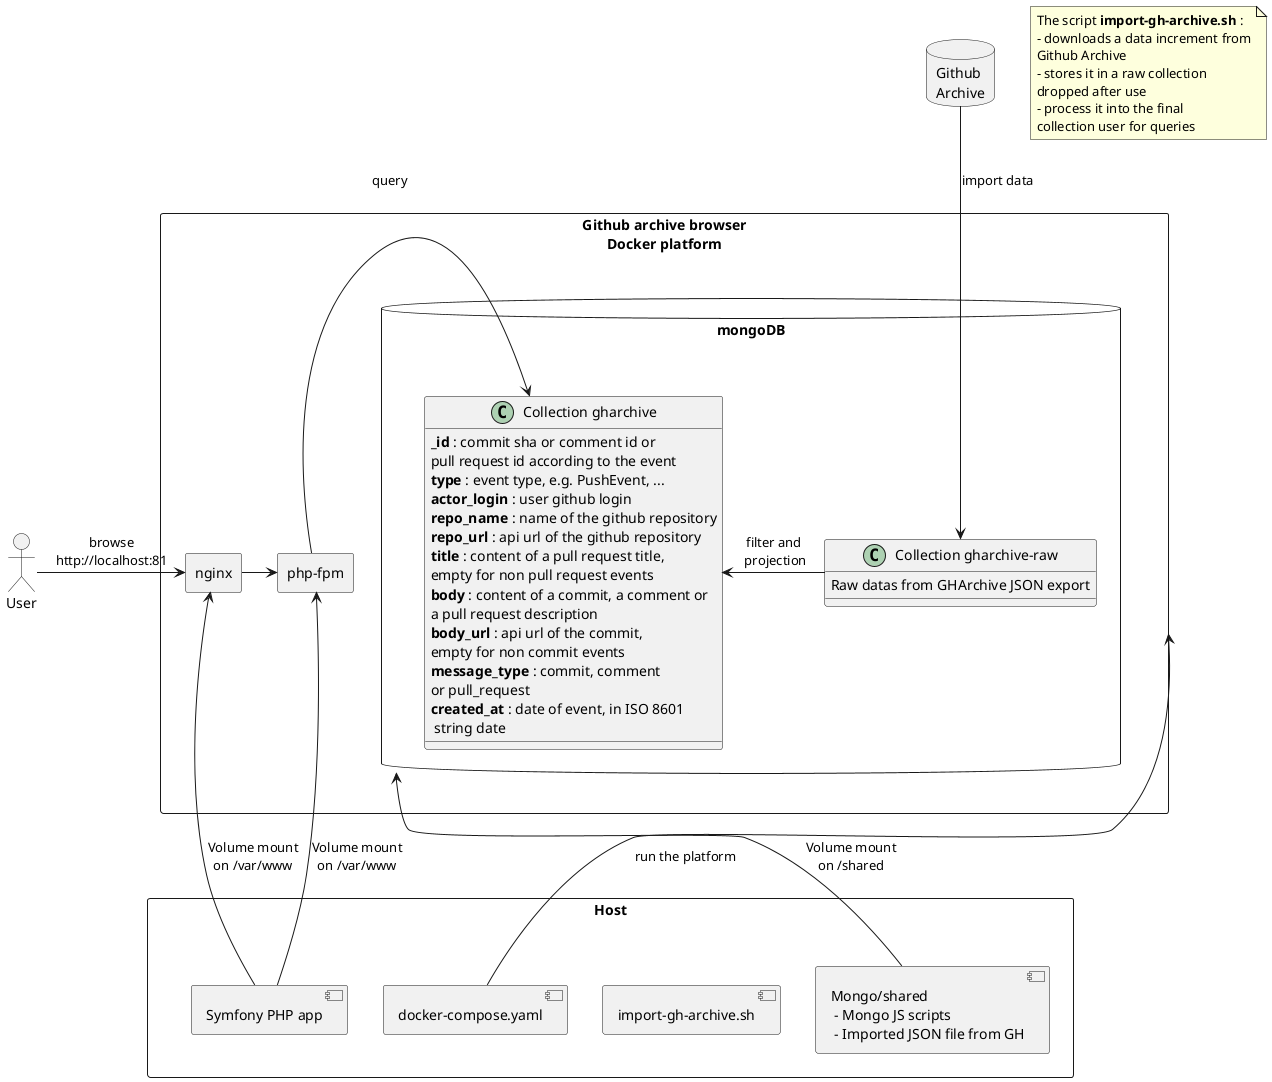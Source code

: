 @startuml
allow_mixing
scale 1

actor "User" as user
database "Github\nArchive" as gharchive
rectangle "Github archive browser\nDocker platform" as docker_platform {
  rectangle "nginx" as nginx {
  }
  rectangle "php-fpm" as php {

  }
  database "mongoDB" as mongo {
   class "Collection gharchive-raw" as coll_gharchive_raw {
     Raw datas from GHArchive JSON export
   }
   class "Collection gharchive" as coll_gharchive {
     **_id** : commit sha or comment id or\npull request id according to the event
     **type** : event type, e.g. PushEvent, ...
     **actor_login** : user github login
     **repo_name** : name of the github repository
     **repo_url** : api url of the github repository
     **title** : content of a pull request title, \nempty for non pull request events
     **body** : content of a commit, a comment or \na pull request description
     **body_url** : api url of the commit, \nempty for non commit events
     **message_type** : commit, comment \nor pull_request
     **created_at** : date of event, in ISO 8601\n string date
   }

  }
}
user -right-> nginx : browse\nhttp://localhost:81
nginx -> php
php -right-> coll_gharchive : query
gharchive -down-> coll_gharchive_raw : import data
coll_gharchive_raw -left-> coll_gharchive : filter and\n projection

rectangle "Host" as host {
  top to bottom direction
  'left to right direction
  component "docker-compose.yaml" as docker_compose
  component "import-gh-archive.sh" as script_import
  component "Symfony PHP app" as symfony
  component "Mongo/shared\n - Mongo JS scripts\n - Imported JSON file from GH" as mongo_shared


}

nginx -[hidden]down-> host
docker_compose -up-> docker_platform : run the platform
symfony -up-> nginx : Volume mount\non /var/www
symfony -up-> php : Volume mount\non /var/www
mongo_shared -up-> mongo : Volume mount\non /shared

note as note1
  The script **import-gh-archive.sh** :
  - downloads a data increment from
  Github Archive
  - stores it in a raw collection
  dropped after use
  - process it into the final
  collection user for queries
end note

@enduml